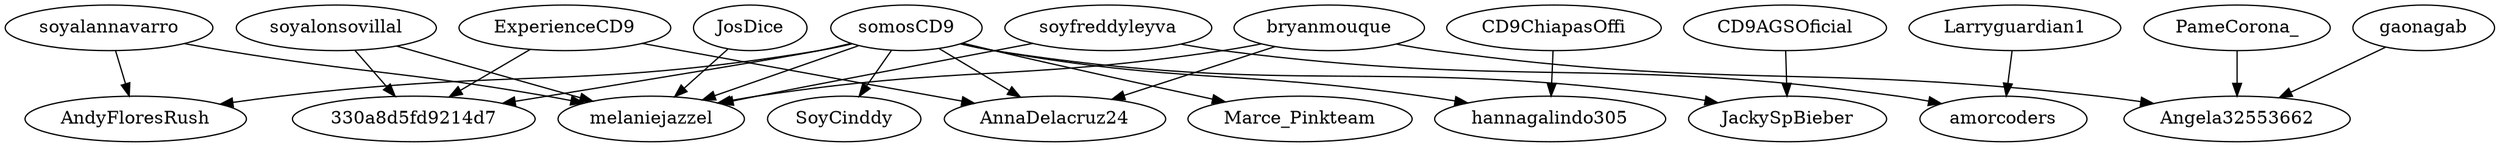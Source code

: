strict digraph {
"ExperienceCD9" -> "AnnaDelacruz24"
"ExperienceCD9" -> "330a8d5fd9214d7"
"bryanmouque" -> "AnnaDelacruz24"
"bryanmouque" -> "melaniejazzel"
"bryanmouque" -> "Angela32553662"
"somosCD9" -> "AnnaDelacruz24"
"somosCD9" -> "AndyFloresRush"
"somosCD9" -> "hannagalindo305"
"somosCD9" -> "330a8d5fd9214d7"
"somosCD9" -> "melaniejazzel"
"somosCD9" -> "Marce_Pinkteam"
"somosCD9" -> "JackySpBieber"
"somosCD9" -> "SoyCinddy"
"soyalannavarro" -> "AndyFloresRush"
"soyalannavarro" -> "melaniejazzel"
"CD9AGSOficial" -> "JackySpBieber"
"Larryguardian1" -> "amorcoders"
"soyfreddyleyva" -> "amorcoders"
"soyfreddyleyva" -> "melaniejazzel"
"CD9ChiapasOffi" -> "hannagalindo305"
"soyalonsovillal" -> "330a8d5fd9214d7"
"soyalonsovillal" -> "melaniejazzel"
"JosDice" -> "melaniejazzel"
"PameCorona_" -> "Angela32553662"
"gaonagab" -> "Angela32553662"
}